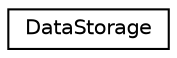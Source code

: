 digraph "Graphical Class Hierarchy"
{
 // LATEX_PDF_SIZE
  edge [fontname="Helvetica",fontsize="10",labelfontname="Helvetica",labelfontsize="10"];
  node [fontname="Helvetica",fontsize="10",shape=record];
  rankdir="LR";
  Node0 [label="DataStorage",height=0.2,width=0.4,color="black", fillcolor="white", style="filled",URL="$classDataStorage.html",tooltip="Responsible for persisting data in JSON format."];
}
